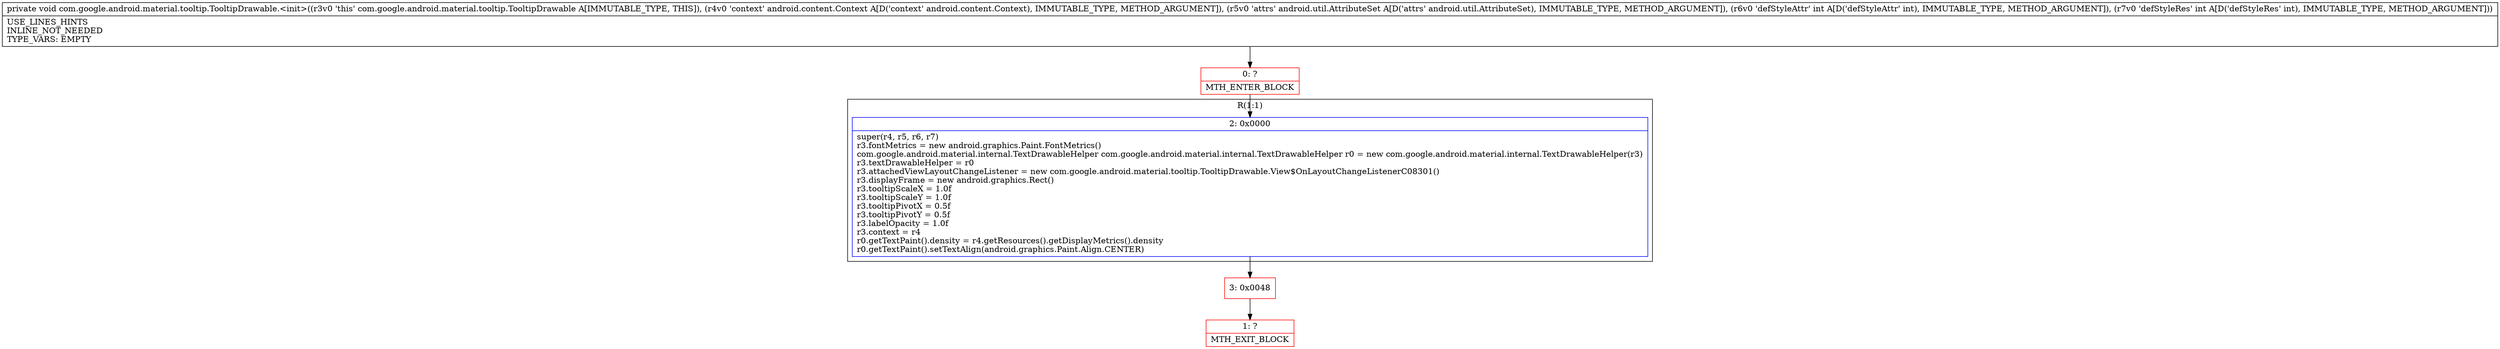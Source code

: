 digraph "CFG forcom.google.android.material.tooltip.TooltipDrawable.\<init\>(Landroid\/content\/Context;Landroid\/util\/AttributeSet;II)V" {
subgraph cluster_Region_1397563481 {
label = "R(1:1)";
node [shape=record,color=blue];
Node_2 [shape=record,label="{2\:\ 0x0000|super(r4, r5, r6, r7)\lr3.fontMetrics = new android.graphics.Paint.FontMetrics()\lcom.google.android.material.internal.TextDrawableHelper com.google.android.material.internal.TextDrawableHelper r0 = new com.google.android.material.internal.TextDrawableHelper(r3)\lr3.textDrawableHelper = r0\lr3.attachedViewLayoutChangeListener = new com.google.android.material.tooltip.TooltipDrawable.View$OnLayoutChangeListenerC08301()\lr3.displayFrame = new android.graphics.Rect()\lr3.tooltipScaleX = 1.0f\lr3.tooltipScaleY = 1.0f\lr3.tooltipPivotX = 0.5f\lr3.tooltipPivotY = 0.5f\lr3.labelOpacity = 1.0f\lr3.context = r4\lr0.getTextPaint().density = r4.getResources().getDisplayMetrics().density\lr0.getTextPaint().setTextAlign(android.graphics.Paint.Align.CENTER)\l}"];
}
Node_0 [shape=record,color=red,label="{0\:\ ?|MTH_ENTER_BLOCK\l}"];
Node_3 [shape=record,color=red,label="{3\:\ 0x0048}"];
Node_1 [shape=record,color=red,label="{1\:\ ?|MTH_EXIT_BLOCK\l}"];
MethodNode[shape=record,label="{private void com.google.android.material.tooltip.TooltipDrawable.\<init\>((r3v0 'this' com.google.android.material.tooltip.TooltipDrawable A[IMMUTABLE_TYPE, THIS]), (r4v0 'context' android.content.Context A[D('context' android.content.Context), IMMUTABLE_TYPE, METHOD_ARGUMENT]), (r5v0 'attrs' android.util.AttributeSet A[D('attrs' android.util.AttributeSet), IMMUTABLE_TYPE, METHOD_ARGUMENT]), (r6v0 'defStyleAttr' int A[D('defStyleAttr' int), IMMUTABLE_TYPE, METHOD_ARGUMENT]), (r7v0 'defStyleRes' int A[D('defStyleRes' int), IMMUTABLE_TYPE, METHOD_ARGUMENT]))  | USE_LINES_HINTS\lINLINE_NOT_NEEDED\lTYPE_VARS: EMPTY\l}"];
MethodNode -> Node_0;Node_2 -> Node_3;
Node_0 -> Node_2;
Node_3 -> Node_1;
}

